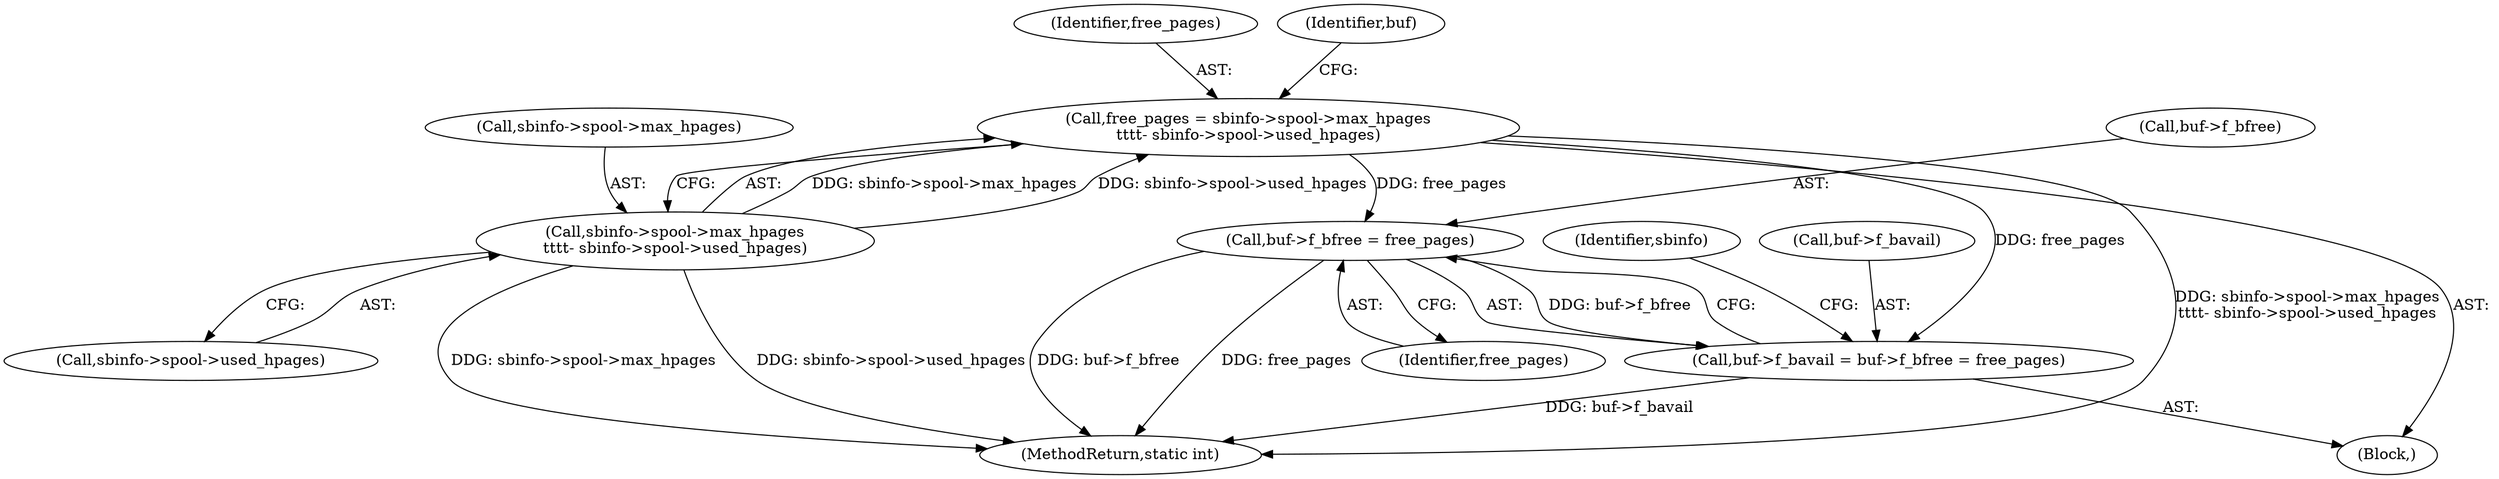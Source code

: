 digraph "0_linux_90481622d75715bfcb68501280a917dbfe516029_3@API" {
"1000177" [label="(Call,buf->f_bfree = free_pages)"];
"1000160" [label="(Call,free_pages = sbinfo->spool->max_hpages\n\t\t\t\t- sbinfo->spool->used_hpages)"];
"1000162" [label="(Call,sbinfo->spool->max_hpages\n\t\t\t\t- sbinfo->spool->used_hpages)"];
"1000173" [label="(Call,buf->f_bavail = buf->f_bfree = free_pages)"];
"1000168" [label="(Call,sbinfo->spool->used_hpages)"];
"1000181" [label="(Identifier,free_pages)"];
"1000162" [label="(Call,sbinfo->spool->max_hpages\n\t\t\t\t- sbinfo->spool->used_hpages)"];
"1000142" [label="(Block,)"];
"1000161" [label="(Identifier,free_pages)"];
"1000186" [label="(Identifier,sbinfo)"];
"1000177" [label="(Call,buf->f_bfree = free_pages)"];
"1000174" [label="(Call,buf->f_bavail)"];
"1000160" [label="(Call,free_pages = sbinfo->spool->max_hpages\n\t\t\t\t- sbinfo->spool->used_hpages)"];
"1000175" [label="(Identifier,buf)"];
"1000173" [label="(Call,buf->f_bavail = buf->f_bfree = free_pages)"];
"1000163" [label="(Call,sbinfo->spool->max_hpages)"];
"1000215" [label="(MethodReturn,static int)"];
"1000178" [label="(Call,buf->f_bfree)"];
"1000177" -> "1000173"  [label="AST: "];
"1000177" -> "1000181"  [label="CFG: "];
"1000178" -> "1000177"  [label="AST: "];
"1000181" -> "1000177"  [label="AST: "];
"1000173" -> "1000177"  [label="CFG: "];
"1000177" -> "1000215"  [label="DDG: free_pages"];
"1000177" -> "1000215"  [label="DDG: buf->f_bfree"];
"1000177" -> "1000173"  [label="DDG: buf->f_bfree"];
"1000160" -> "1000177"  [label="DDG: free_pages"];
"1000160" -> "1000142"  [label="AST: "];
"1000160" -> "1000162"  [label="CFG: "];
"1000161" -> "1000160"  [label="AST: "];
"1000162" -> "1000160"  [label="AST: "];
"1000175" -> "1000160"  [label="CFG: "];
"1000160" -> "1000215"  [label="DDG: sbinfo->spool->max_hpages\n\t\t\t\t- sbinfo->spool->used_hpages"];
"1000162" -> "1000160"  [label="DDG: sbinfo->spool->max_hpages"];
"1000162" -> "1000160"  [label="DDG: sbinfo->spool->used_hpages"];
"1000160" -> "1000173"  [label="DDG: free_pages"];
"1000162" -> "1000168"  [label="CFG: "];
"1000163" -> "1000162"  [label="AST: "];
"1000168" -> "1000162"  [label="AST: "];
"1000162" -> "1000215"  [label="DDG: sbinfo->spool->used_hpages"];
"1000162" -> "1000215"  [label="DDG: sbinfo->spool->max_hpages"];
"1000173" -> "1000142"  [label="AST: "];
"1000174" -> "1000173"  [label="AST: "];
"1000186" -> "1000173"  [label="CFG: "];
"1000173" -> "1000215"  [label="DDG: buf->f_bavail"];
}
